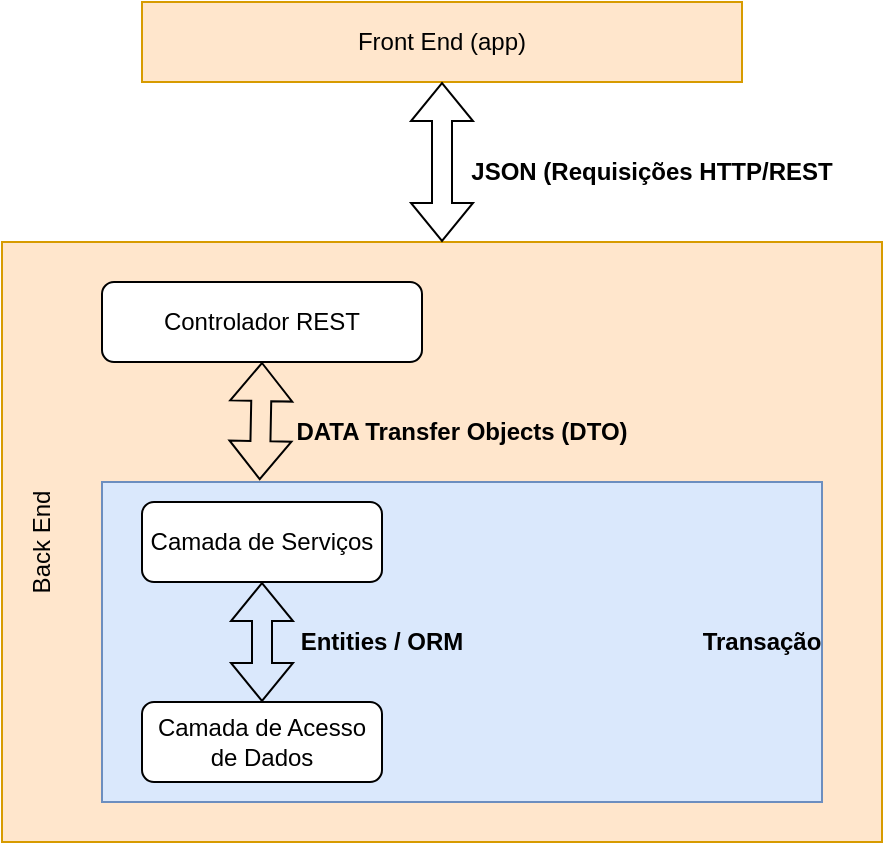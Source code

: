 <mxfile version="21.2.9" type="device">
  <diagram name="Page-1" id="kg2a9pN8IzAkHk_8RSAf">
    <mxGraphModel dx="1434" dy="764" grid="1" gridSize="10" guides="1" tooltips="1" connect="1" arrows="1" fold="1" page="1" pageScale="1" pageWidth="827" pageHeight="1169" math="0" shadow="0">
      <root>
        <mxCell id="0" />
        <mxCell id="1" parent="0" />
        <mxCell id="pGyZ7IIz5zjEyhWRIIQx-1" value="Front End (app)" style="rounded=0;whiteSpace=wrap;html=1;fillColor=#ffe6cc;strokeColor=#d79b00;" vertex="1" parent="1">
          <mxGeometry x="280" y="40" width="300" height="40" as="geometry" />
        </mxCell>
        <mxCell id="pGyZ7IIz5zjEyhWRIIQx-2" value="" style="rounded=0;whiteSpace=wrap;html=1;fillColor=#ffe6cc;strokeColor=#d79b00;" vertex="1" parent="1">
          <mxGeometry x="210" y="160" width="440" height="300" as="geometry" />
        </mxCell>
        <mxCell id="pGyZ7IIz5zjEyhWRIIQx-3" value="Controlador REST" style="rounded=1;whiteSpace=wrap;html=1;" vertex="1" parent="1">
          <mxGeometry x="260" y="180" width="160" height="40" as="geometry" />
        </mxCell>
        <mxCell id="pGyZ7IIz5zjEyhWRIIQx-4" value="Back End" style="text;html=1;strokeColor=none;fillColor=none;align=center;verticalAlign=middle;whiteSpace=wrap;rounded=0;rotation=-90;" vertex="1" parent="1">
          <mxGeometry x="200" y="295" width="60" height="30" as="geometry" />
        </mxCell>
        <mxCell id="pGyZ7IIz5zjEyhWRIIQx-5" value="" style="rounded=0;whiteSpace=wrap;html=1;fillColor=#dae8fc;strokeColor=#6c8ebf;" vertex="1" parent="1">
          <mxGeometry x="260" y="280" width="360" height="160" as="geometry" />
        </mxCell>
        <mxCell id="pGyZ7IIz5zjEyhWRIIQx-6" value="Camada de Serviços" style="rounded=1;whiteSpace=wrap;html=1;" vertex="1" parent="1">
          <mxGeometry x="280" y="290" width="120" height="40" as="geometry" />
        </mxCell>
        <mxCell id="pGyZ7IIz5zjEyhWRIIQx-7" value="Camada de Acesso de Dados" style="rounded=1;whiteSpace=wrap;html=1;" vertex="1" parent="1">
          <mxGeometry x="280" y="390" width="120" height="40" as="geometry" />
        </mxCell>
        <mxCell id="pGyZ7IIz5zjEyhWRIIQx-8" value="" style="shape=flexArrow;endArrow=classic;startArrow=classic;html=1;rounded=0;exitX=0.5;exitY=0;exitDx=0;exitDy=0;entryX=0.5;entryY=1;entryDx=0;entryDy=0;" edge="1" parent="1" source="pGyZ7IIz5zjEyhWRIIQx-2" target="pGyZ7IIz5zjEyhWRIIQx-1">
          <mxGeometry width="100" height="100" relative="1" as="geometry">
            <mxPoint x="364" y="190" as="sourcePoint" />
            <mxPoint x="464" y="90" as="targetPoint" />
          </mxGeometry>
        </mxCell>
        <mxCell id="pGyZ7IIz5zjEyhWRIIQx-9" value="&lt;b&gt;JSON (Requisições HTTP/REST&lt;/b&gt;" style="text;html=1;strokeColor=none;fillColor=none;align=center;verticalAlign=middle;whiteSpace=wrap;rounded=0;" vertex="1" parent="1">
          <mxGeometry x="430" y="110" width="210" height="30" as="geometry" />
        </mxCell>
        <mxCell id="pGyZ7IIz5zjEyhWRIIQx-10" value="" style="shape=flexArrow;endArrow=classic;startArrow=classic;html=1;rounded=0;entryX=0.5;entryY=1;entryDx=0;entryDy=0;exitX=0.219;exitY=-0.006;exitDx=0;exitDy=0;exitPerimeter=0;" edge="1" parent="1" source="pGyZ7IIz5zjEyhWRIIQx-5" target="pGyZ7IIz5zjEyhWRIIQx-3">
          <mxGeometry width="100" height="100" relative="1" as="geometry">
            <mxPoint x="314" y="340" as="sourcePoint" />
            <mxPoint x="414" y="240" as="targetPoint" />
          </mxGeometry>
        </mxCell>
        <mxCell id="pGyZ7IIz5zjEyhWRIIQx-11" value="&lt;b&gt;DATA Transfer Objects (DTO)&lt;/b&gt;" style="text;html=1;strokeColor=none;fillColor=none;align=center;verticalAlign=middle;whiteSpace=wrap;rounded=0;" vertex="1" parent="1">
          <mxGeometry x="350" y="240" width="180" height="30" as="geometry" />
        </mxCell>
        <mxCell id="pGyZ7IIz5zjEyhWRIIQx-12" value="" style="shape=flexArrow;endArrow=classic;startArrow=classic;html=1;rounded=0;entryX=0.5;entryY=1;entryDx=0;entryDy=0;exitX=0.5;exitY=0;exitDx=0;exitDy=0;" edge="1" parent="1" source="pGyZ7IIz5zjEyhWRIIQx-7" target="pGyZ7IIz5zjEyhWRIIQx-6">
          <mxGeometry width="100" height="100" relative="1" as="geometry">
            <mxPoint x="290" y="430" as="sourcePoint" />
            <mxPoint x="390" y="330" as="targetPoint" />
          </mxGeometry>
        </mxCell>
        <mxCell id="pGyZ7IIz5zjEyhWRIIQx-13" value="&lt;b&gt;Entities / ORM&lt;/b&gt;" style="text;html=1;strokeColor=none;fillColor=none;align=center;verticalAlign=middle;whiteSpace=wrap;rounded=0;" vertex="1" parent="1">
          <mxGeometry x="330" y="345" width="140" height="30" as="geometry" />
        </mxCell>
        <mxCell id="pGyZ7IIz5zjEyhWRIIQx-14" value="&lt;b&gt;Transação&lt;/b&gt;" style="text;html=1;strokeColor=none;fillColor=none;align=center;verticalAlign=middle;whiteSpace=wrap;rounded=0;rotation=0;" vertex="1" parent="1">
          <mxGeometry x="560" y="345" width="60" height="30" as="geometry" />
        </mxCell>
      </root>
    </mxGraphModel>
  </diagram>
</mxfile>
